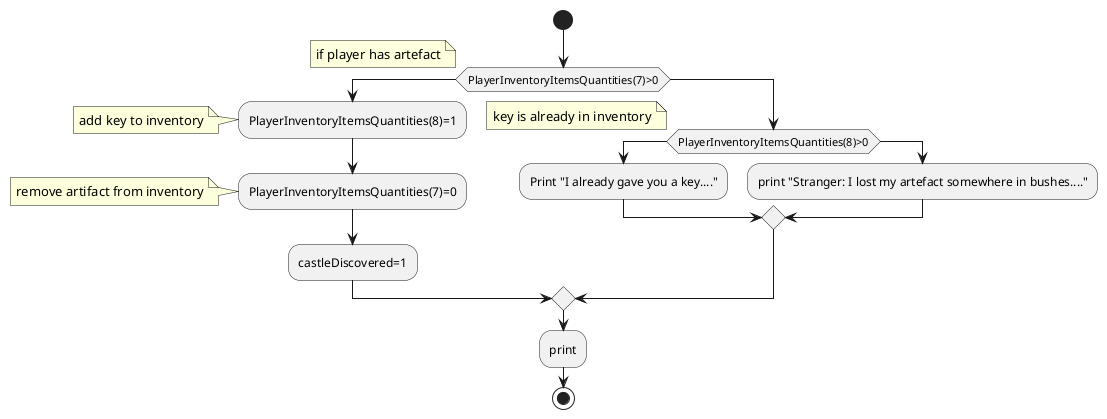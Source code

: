 @startuml stranger
start

    if (PlayerInventoryItemsQuantities(7)>0) then
        :PlayerInventoryItemsQuantities(8)=1;
        note: add key to inventory
        :PlayerInventoryItemsQuantities(7)=0;
        note: remove artifact from inventory
        :castleDiscovered=1;
    else
        if (PlayerInventoryItemsQuantities(8)>0) then
            :Print "I already gave you a key....";
        else
            :print "Stranger: I lost my artefact somewhere in bushes....";
        endif
        note: key is already in inventory
    endif

    note: if player has artefact

    :print;

stop

@enduml
